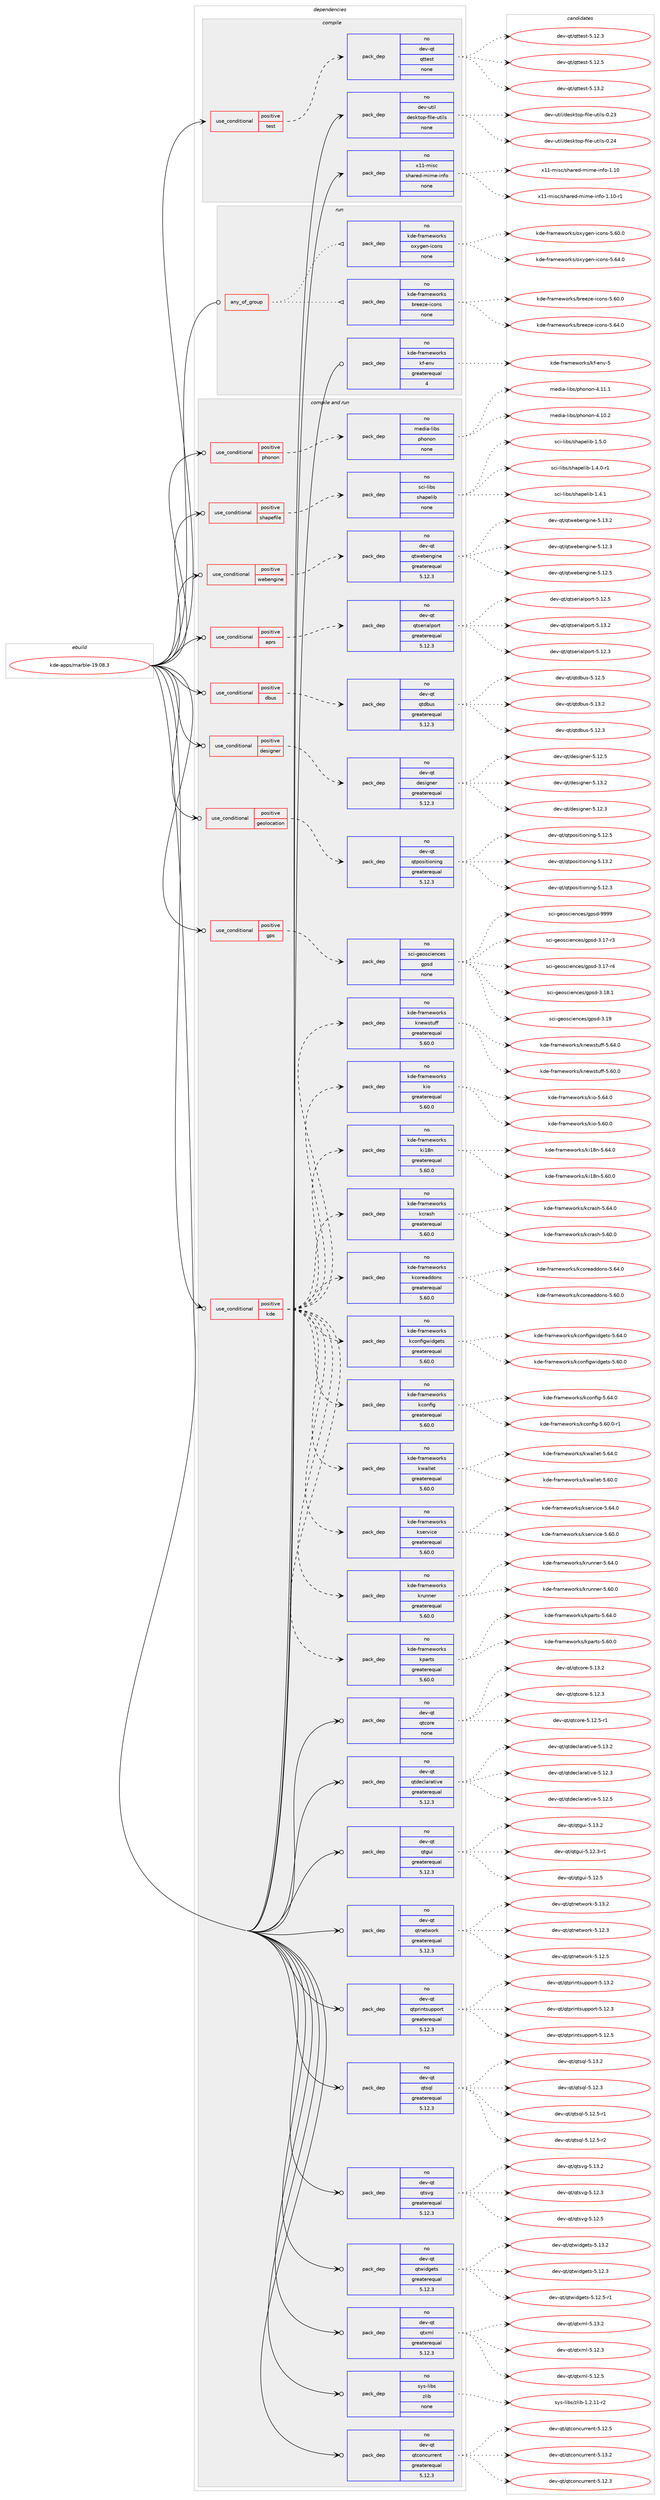 digraph prolog {

# *************
# Graph options
# *************

newrank=true;
concentrate=true;
compound=true;
graph [rankdir=LR,fontname=Helvetica,fontsize=10,ranksep=1.5];#, ranksep=2.5, nodesep=0.2];
edge  [arrowhead=vee];
node  [fontname=Helvetica,fontsize=10];

# **********
# The ebuild
# **********

subgraph cluster_leftcol {
color=gray;
label=<<i>ebuild</i>>;
id [label="kde-apps/marble-19.08.3", color=red, width=4, href="../kde-apps/marble-19.08.3.svg"];
}

# ****************
# The dependencies
# ****************

subgraph cluster_midcol {
color=gray;
label=<<i>dependencies</i>>;
subgraph cluster_compile {
fillcolor="#eeeeee";
style=filled;
label=<<i>compile</i>>;
subgraph cond186935 {
dependency762038 [label=<<TABLE BORDER="0" CELLBORDER="1" CELLSPACING="0" CELLPADDING="4"><TR><TD ROWSPAN="3" CELLPADDING="10">use_conditional</TD></TR><TR><TD>positive</TD></TR><TR><TD>test</TD></TR></TABLE>>, shape=none, color=red];
subgraph pack562034 {
dependency762039 [label=<<TABLE BORDER="0" CELLBORDER="1" CELLSPACING="0" CELLPADDING="4" WIDTH="220"><TR><TD ROWSPAN="6" CELLPADDING="30">pack_dep</TD></TR><TR><TD WIDTH="110">no</TD></TR><TR><TD>dev-qt</TD></TR><TR><TD>qttest</TD></TR><TR><TD>none</TD></TR><TR><TD></TD></TR></TABLE>>, shape=none, color=blue];
}
dependency762038:e -> dependency762039:w [weight=20,style="dashed",arrowhead="vee"];
}
id:e -> dependency762038:w [weight=20,style="solid",arrowhead="vee"];
subgraph pack562035 {
dependency762040 [label=<<TABLE BORDER="0" CELLBORDER="1" CELLSPACING="0" CELLPADDING="4" WIDTH="220"><TR><TD ROWSPAN="6" CELLPADDING="30">pack_dep</TD></TR><TR><TD WIDTH="110">no</TD></TR><TR><TD>dev-util</TD></TR><TR><TD>desktop-file-utils</TD></TR><TR><TD>none</TD></TR><TR><TD></TD></TR></TABLE>>, shape=none, color=blue];
}
id:e -> dependency762040:w [weight=20,style="solid",arrowhead="vee"];
subgraph pack562036 {
dependency762041 [label=<<TABLE BORDER="0" CELLBORDER="1" CELLSPACING="0" CELLPADDING="4" WIDTH="220"><TR><TD ROWSPAN="6" CELLPADDING="30">pack_dep</TD></TR><TR><TD WIDTH="110">no</TD></TR><TR><TD>x11-misc</TD></TR><TR><TD>shared-mime-info</TD></TR><TR><TD>none</TD></TR><TR><TD></TD></TR></TABLE>>, shape=none, color=blue];
}
id:e -> dependency762041:w [weight=20,style="solid",arrowhead="vee"];
}
subgraph cluster_compileandrun {
fillcolor="#eeeeee";
style=filled;
label=<<i>compile and run</i>>;
subgraph cond186936 {
dependency762042 [label=<<TABLE BORDER="0" CELLBORDER="1" CELLSPACING="0" CELLPADDING="4"><TR><TD ROWSPAN="3" CELLPADDING="10">use_conditional</TD></TR><TR><TD>positive</TD></TR><TR><TD>aprs</TD></TR></TABLE>>, shape=none, color=red];
subgraph pack562037 {
dependency762043 [label=<<TABLE BORDER="0" CELLBORDER="1" CELLSPACING="0" CELLPADDING="4" WIDTH="220"><TR><TD ROWSPAN="6" CELLPADDING="30">pack_dep</TD></TR><TR><TD WIDTH="110">no</TD></TR><TR><TD>dev-qt</TD></TR><TR><TD>qtserialport</TD></TR><TR><TD>greaterequal</TD></TR><TR><TD>5.12.3</TD></TR></TABLE>>, shape=none, color=blue];
}
dependency762042:e -> dependency762043:w [weight=20,style="dashed",arrowhead="vee"];
}
id:e -> dependency762042:w [weight=20,style="solid",arrowhead="odotvee"];
subgraph cond186937 {
dependency762044 [label=<<TABLE BORDER="0" CELLBORDER="1" CELLSPACING="0" CELLPADDING="4"><TR><TD ROWSPAN="3" CELLPADDING="10">use_conditional</TD></TR><TR><TD>positive</TD></TR><TR><TD>dbus</TD></TR></TABLE>>, shape=none, color=red];
subgraph pack562038 {
dependency762045 [label=<<TABLE BORDER="0" CELLBORDER="1" CELLSPACING="0" CELLPADDING="4" WIDTH="220"><TR><TD ROWSPAN="6" CELLPADDING="30">pack_dep</TD></TR><TR><TD WIDTH="110">no</TD></TR><TR><TD>dev-qt</TD></TR><TR><TD>qtdbus</TD></TR><TR><TD>greaterequal</TD></TR><TR><TD>5.12.3</TD></TR></TABLE>>, shape=none, color=blue];
}
dependency762044:e -> dependency762045:w [weight=20,style="dashed",arrowhead="vee"];
}
id:e -> dependency762044:w [weight=20,style="solid",arrowhead="odotvee"];
subgraph cond186938 {
dependency762046 [label=<<TABLE BORDER="0" CELLBORDER="1" CELLSPACING="0" CELLPADDING="4"><TR><TD ROWSPAN="3" CELLPADDING="10">use_conditional</TD></TR><TR><TD>positive</TD></TR><TR><TD>designer</TD></TR></TABLE>>, shape=none, color=red];
subgraph pack562039 {
dependency762047 [label=<<TABLE BORDER="0" CELLBORDER="1" CELLSPACING="0" CELLPADDING="4" WIDTH="220"><TR><TD ROWSPAN="6" CELLPADDING="30">pack_dep</TD></TR><TR><TD WIDTH="110">no</TD></TR><TR><TD>dev-qt</TD></TR><TR><TD>designer</TD></TR><TR><TD>greaterequal</TD></TR><TR><TD>5.12.3</TD></TR></TABLE>>, shape=none, color=blue];
}
dependency762046:e -> dependency762047:w [weight=20,style="dashed",arrowhead="vee"];
}
id:e -> dependency762046:w [weight=20,style="solid",arrowhead="odotvee"];
subgraph cond186939 {
dependency762048 [label=<<TABLE BORDER="0" CELLBORDER="1" CELLSPACING="0" CELLPADDING="4"><TR><TD ROWSPAN="3" CELLPADDING="10">use_conditional</TD></TR><TR><TD>positive</TD></TR><TR><TD>geolocation</TD></TR></TABLE>>, shape=none, color=red];
subgraph pack562040 {
dependency762049 [label=<<TABLE BORDER="0" CELLBORDER="1" CELLSPACING="0" CELLPADDING="4" WIDTH="220"><TR><TD ROWSPAN="6" CELLPADDING="30">pack_dep</TD></TR><TR><TD WIDTH="110">no</TD></TR><TR><TD>dev-qt</TD></TR><TR><TD>qtpositioning</TD></TR><TR><TD>greaterequal</TD></TR><TR><TD>5.12.3</TD></TR></TABLE>>, shape=none, color=blue];
}
dependency762048:e -> dependency762049:w [weight=20,style="dashed",arrowhead="vee"];
}
id:e -> dependency762048:w [weight=20,style="solid",arrowhead="odotvee"];
subgraph cond186940 {
dependency762050 [label=<<TABLE BORDER="0" CELLBORDER="1" CELLSPACING="0" CELLPADDING="4"><TR><TD ROWSPAN="3" CELLPADDING="10">use_conditional</TD></TR><TR><TD>positive</TD></TR><TR><TD>gps</TD></TR></TABLE>>, shape=none, color=red];
subgraph pack562041 {
dependency762051 [label=<<TABLE BORDER="0" CELLBORDER="1" CELLSPACING="0" CELLPADDING="4" WIDTH="220"><TR><TD ROWSPAN="6" CELLPADDING="30">pack_dep</TD></TR><TR><TD WIDTH="110">no</TD></TR><TR><TD>sci-geosciences</TD></TR><TR><TD>gpsd</TD></TR><TR><TD>none</TD></TR><TR><TD></TD></TR></TABLE>>, shape=none, color=blue];
}
dependency762050:e -> dependency762051:w [weight=20,style="dashed",arrowhead="vee"];
}
id:e -> dependency762050:w [weight=20,style="solid",arrowhead="odotvee"];
subgraph cond186941 {
dependency762052 [label=<<TABLE BORDER="0" CELLBORDER="1" CELLSPACING="0" CELLPADDING="4"><TR><TD ROWSPAN="3" CELLPADDING="10">use_conditional</TD></TR><TR><TD>positive</TD></TR><TR><TD>kde</TD></TR></TABLE>>, shape=none, color=red];
subgraph pack562042 {
dependency762053 [label=<<TABLE BORDER="0" CELLBORDER="1" CELLSPACING="0" CELLPADDING="4" WIDTH="220"><TR><TD ROWSPAN="6" CELLPADDING="30">pack_dep</TD></TR><TR><TD WIDTH="110">no</TD></TR><TR><TD>kde-frameworks</TD></TR><TR><TD>kconfig</TD></TR><TR><TD>greaterequal</TD></TR><TR><TD>5.60.0</TD></TR></TABLE>>, shape=none, color=blue];
}
dependency762052:e -> dependency762053:w [weight=20,style="dashed",arrowhead="vee"];
subgraph pack562043 {
dependency762054 [label=<<TABLE BORDER="0" CELLBORDER="1" CELLSPACING="0" CELLPADDING="4" WIDTH="220"><TR><TD ROWSPAN="6" CELLPADDING="30">pack_dep</TD></TR><TR><TD WIDTH="110">no</TD></TR><TR><TD>kde-frameworks</TD></TR><TR><TD>kconfigwidgets</TD></TR><TR><TD>greaterequal</TD></TR><TR><TD>5.60.0</TD></TR></TABLE>>, shape=none, color=blue];
}
dependency762052:e -> dependency762054:w [weight=20,style="dashed",arrowhead="vee"];
subgraph pack562044 {
dependency762055 [label=<<TABLE BORDER="0" CELLBORDER="1" CELLSPACING="0" CELLPADDING="4" WIDTH="220"><TR><TD ROWSPAN="6" CELLPADDING="30">pack_dep</TD></TR><TR><TD WIDTH="110">no</TD></TR><TR><TD>kde-frameworks</TD></TR><TR><TD>kcoreaddons</TD></TR><TR><TD>greaterequal</TD></TR><TR><TD>5.60.0</TD></TR></TABLE>>, shape=none, color=blue];
}
dependency762052:e -> dependency762055:w [weight=20,style="dashed",arrowhead="vee"];
subgraph pack562045 {
dependency762056 [label=<<TABLE BORDER="0" CELLBORDER="1" CELLSPACING="0" CELLPADDING="4" WIDTH="220"><TR><TD ROWSPAN="6" CELLPADDING="30">pack_dep</TD></TR><TR><TD WIDTH="110">no</TD></TR><TR><TD>kde-frameworks</TD></TR><TR><TD>kcrash</TD></TR><TR><TD>greaterequal</TD></TR><TR><TD>5.60.0</TD></TR></TABLE>>, shape=none, color=blue];
}
dependency762052:e -> dependency762056:w [weight=20,style="dashed",arrowhead="vee"];
subgraph pack562046 {
dependency762057 [label=<<TABLE BORDER="0" CELLBORDER="1" CELLSPACING="0" CELLPADDING="4" WIDTH="220"><TR><TD ROWSPAN="6" CELLPADDING="30">pack_dep</TD></TR><TR><TD WIDTH="110">no</TD></TR><TR><TD>kde-frameworks</TD></TR><TR><TD>ki18n</TD></TR><TR><TD>greaterequal</TD></TR><TR><TD>5.60.0</TD></TR></TABLE>>, shape=none, color=blue];
}
dependency762052:e -> dependency762057:w [weight=20,style="dashed",arrowhead="vee"];
subgraph pack562047 {
dependency762058 [label=<<TABLE BORDER="0" CELLBORDER="1" CELLSPACING="0" CELLPADDING="4" WIDTH="220"><TR><TD ROWSPAN="6" CELLPADDING="30">pack_dep</TD></TR><TR><TD WIDTH="110">no</TD></TR><TR><TD>kde-frameworks</TD></TR><TR><TD>kio</TD></TR><TR><TD>greaterequal</TD></TR><TR><TD>5.60.0</TD></TR></TABLE>>, shape=none, color=blue];
}
dependency762052:e -> dependency762058:w [weight=20,style="dashed",arrowhead="vee"];
subgraph pack562048 {
dependency762059 [label=<<TABLE BORDER="0" CELLBORDER="1" CELLSPACING="0" CELLPADDING="4" WIDTH="220"><TR><TD ROWSPAN="6" CELLPADDING="30">pack_dep</TD></TR><TR><TD WIDTH="110">no</TD></TR><TR><TD>kde-frameworks</TD></TR><TR><TD>knewstuff</TD></TR><TR><TD>greaterequal</TD></TR><TR><TD>5.60.0</TD></TR></TABLE>>, shape=none, color=blue];
}
dependency762052:e -> dependency762059:w [weight=20,style="dashed",arrowhead="vee"];
subgraph pack562049 {
dependency762060 [label=<<TABLE BORDER="0" CELLBORDER="1" CELLSPACING="0" CELLPADDING="4" WIDTH="220"><TR><TD ROWSPAN="6" CELLPADDING="30">pack_dep</TD></TR><TR><TD WIDTH="110">no</TD></TR><TR><TD>kde-frameworks</TD></TR><TR><TD>kparts</TD></TR><TR><TD>greaterequal</TD></TR><TR><TD>5.60.0</TD></TR></TABLE>>, shape=none, color=blue];
}
dependency762052:e -> dependency762060:w [weight=20,style="dashed",arrowhead="vee"];
subgraph pack562050 {
dependency762061 [label=<<TABLE BORDER="0" CELLBORDER="1" CELLSPACING="0" CELLPADDING="4" WIDTH="220"><TR><TD ROWSPAN="6" CELLPADDING="30">pack_dep</TD></TR><TR><TD WIDTH="110">no</TD></TR><TR><TD>kde-frameworks</TD></TR><TR><TD>krunner</TD></TR><TR><TD>greaterequal</TD></TR><TR><TD>5.60.0</TD></TR></TABLE>>, shape=none, color=blue];
}
dependency762052:e -> dependency762061:w [weight=20,style="dashed",arrowhead="vee"];
subgraph pack562051 {
dependency762062 [label=<<TABLE BORDER="0" CELLBORDER="1" CELLSPACING="0" CELLPADDING="4" WIDTH="220"><TR><TD ROWSPAN="6" CELLPADDING="30">pack_dep</TD></TR><TR><TD WIDTH="110">no</TD></TR><TR><TD>kde-frameworks</TD></TR><TR><TD>kservice</TD></TR><TR><TD>greaterequal</TD></TR><TR><TD>5.60.0</TD></TR></TABLE>>, shape=none, color=blue];
}
dependency762052:e -> dependency762062:w [weight=20,style="dashed",arrowhead="vee"];
subgraph pack562052 {
dependency762063 [label=<<TABLE BORDER="0" CELLBORDER="1" CELLSPACING="0" CELLPADDING="4" WIDTH="220"><TR><TD ROWSPAN="6" CELLPADDING="30">pack_dep</TD></TR><TR><TD WIDTH="110">no</TD></TR><TR><TD>kde-frameworks</TD></TR><TR><TD>kwallet</TD></TR><TR><TD>greaterequal</TD></TR><TR><TD>5.60.0</TD></TR></TABLE>>, shape=none, color=blue];
}
dependency762052:e -> dependency762063:w [weight=20,style="dashed",arrowhead="vee"];
}
id:e -> dependency762052:w [weight=20,style="solid",arrowhead="odotvee"];
subgraph cond186942 {
dependency762064 [label=<<TABLE BORDER="0" CELLBORDER="1" CELLSPACING="0" CELLPADDING="4"><TR><TD ROWSPAN="3" CELLPADDING="10">use_conditional</TD></TR><TR><TD>positive</TD></TR><TR><TD>phonon</TD></TR></TABLE>>, shape=none, color=red];
subgraph pack562053 {
dependency762065 [label=<<TABLE BORDER="0" CELLBORDER="1" CELLSPACING="0" CELLPADDING="4" WIDTH="220"><TR><TD ROWSPAN="6" CELLPADDING="30">pack_dep</TD></TR><TR><TD WIDTH="110">no</TD></TR><TR><TD>media-libs</TD></TR><TR><TD>phonon</TD></TR><TR><TD>none</TD></TR><TR><TD></TD></TR></TABLE>>, shape=none, color=blue];
}
dependency762064:e -> dependency762065:w [weight=20,style="dashed",arrowhead="vee"];
}
id:e -> dependency762064:w [weight=20,style="solid",arrowhead="odotvee"];
subgraph cond186943 {
dependency762066 [label=<<TABLE BORDER="0" CELLBORDER="1" CELLSPACING="0" CELLPADDING="4"><TR><TD ROWSPAN="3" CELLPADDING="10">use_conditional</TD></TR><TR><TD>positive</TD></TR><TR><TD>shapefile</TD></TR></TABLE>>, shape=none, color=red];
subgraph pack562054 {
dependency762067 [label=<<TABLE BORDER="0" CELLBORDER="1" CELLSPACING="0" CELLPADDING="4" WIDTH="220"><TR><TD ROWSPAN="6" CELLPADDING="30">pack_dep</TD></TR><TR><TD WIDTH="110">no</TD></TR><TR><TD>sci-libs</TD></TR><TR><TD>shapelib</TD></TR><TR><TD>none</TD></TR><TR><TD></TD></TR></TABLE>>, shape=none, color=blue];
}
dependency762066:e -> dependency762067:w [weight=20,style="dashed",arrowhead="vee"];
}
id:e -> dependency762066:w [weight=20,style="solid",arrowhead="odotvee"];
subgraph cond186944 {
dependency762068 [label=<<TABLE BORDER="0" CELLBORDER="1" CELLSPACING="0" CELLPADDING="4"><TR><TD ROWSPAN="3" CELLPADDING="10">use_conditional</TD></TR><TR><TD>positive</TD></TR><TR><TD>webengine</TD></TR></TABLE>>, shape=none, color=red];
subgraph pack562055 {
dependency762069 [label=<<TABLE BORDER="0" CELLBORDER="1" CELLSPACING="0" CELLPADDING="4" WIDTH="220"><TR><TD ROWSPAN="6" CELLPADDING="30">pack_dep</TD></TR><TR><TD WIDTH="110">no</TD></TR><TR><TD>dev-qt</TD></TR><TR><TD>qtwebengine</TD></TR><TR><TD>greaterequal</TD></TR><TR><TD>5.12.3</TD></TR></TABLE>>, shape=none, color=blue];
}
dependency762068:e -> dependency762069:w [weight=20,style="dashed",arrowhead="vee"];
}
id:e -> dependency762068:w [weight=20,style="solid",arrowhead="odotvee"];
subgraph pack562056 {
dependency762070 [label=<<TABLE BORDER="0" CELLBORDER="1" CELLSPACING="0" CELLPADDING="4" WIDTH="220"><TR><TD ROWSPAN="6" CELLPADDING="30">pack_dep</TD></TR><TR><TD WIDTH="110">no</TD></TR><TR><TD>dev-qt</TD></TR><TR><TD>qtconcurrent</TD></TR><TR><TD>greaterequal</TD></TR><TR><TD>5.12.3</TD></TR></TABLE>>, shape=none, color=blue];
}
id:e -> dependency762070:w [weight=20,style="solid",arrowhead="odotvee"];
subgraph pack562057 {
dependency762071 [label=<<TABLE BORDER="0" CELLBORDER="1" CELLSPACING="0" CELLPADDING="4" WIDTH="220"><TR><TD ROWSPAN="6" CELLPADDING="30">pack_dep</TD></TR><TR><TD WIDTH="110">no</TD></TR><TR><TD>dev-qt</TD></TR><TR><TD>qtcore</TD></TR><TR><TD>none</TD></TR><TR><TD></TD></TR></TABLE>>, shape=none, color=blue];
}
id:e -> dependency762071:w [weight=20,style="solid",arrowhead="odotvee"];
subgraph pack562058 {
dependency762072 [label=<<TABLE BORDER="0" CELLBORDER="1" CELLSPACING="0" CELLPADDING="4" WIDTH="220"><TR><TD ROWSPAN="6" CELLPADDING="30">pack_dep</TD></TR><TR><TD WIDTH="110">no</TD></TR><TR><TD>dev-qt</TD></TR><TR><TD>qtdeclarative</TD></TR><TR><TD>greaterequal</TD></TR><TR><TD>5.12.3</TD></TR></TABLE>>, shape=none, color=blue];
}
id:e -> dependency762072:w [weight=20,style="solid",arrowhead="odotvee"];
subgraph pack562059 {
dependency762073 [label=<<TABLE BORDER="0" CELLBORDER="1" CELLSPACING="0" CELLPADDING="4" WIDTH="220"><TR><TD ROWSPAN="6" CELLPADDING="30">pack_dep</TD></TR><TR><TD WIDTH="110">no</TD></TR><TR><TD>dev-qt</TD></TR><TR><TD>qtgui</TD></TR><TR><TD>greaterequal</TD></TR><TR><TD>5.12.3</TD></TR></TABLE>>, shape=none, color=blue];
}
id:e -> dependency762073:w [weight=20,style="solid",arrowhead="odotvee"];
subgraph pack562060 {
dependency762074 [label=<<TABLE BORDER="0" CELLBORDER="1" CELLSPACING="0" CELLPADDING="4" WIDTH="220"><TR><TD ROWSPAN="6" CELLPADDING="30">pack_dep</TD></TR><TR><TD WIDTH="110">no</TD></TR><TR><TD>dev-qt</TD></TR><TR><TD>qtnetwork</TD></TR><TR><TD>greaterequal</TD></TR><TR><TD>5.12.3</TD></TR></TABLE>>, shape=none, color=blue];
}
id:e -> dependency762074:w [weight=20,style="solid",arrowhead="odotvee"];
subgraph pack562061 {
dependency762075 [label=<<TABLE BORDER="0" CELLBORDER="1" CELLSPACING="0" CELLPADDING="4" WIDTH="220"><TR><TD ROWSPAN="6" CELLPADDING="30">pack_dep</TD></TR><TR><TD WIDTH="110">no</TD></TR><TR><TD>dev-qt</TD></TR><TR><TD>qtprintsupport</TD></TR><TR><TD>greaterequal</TD></TR><TR><TD>5.12.3</TD></TR></TABLE>>, shape=none, color=blue];
}
id:e -> dependency762075:w [weight=20,style="solid",arrowhead="odotvee"];
subgraph pack562062 {
dependency762076 [label=<<TABLE BORDER="0" CELLBORDER="1" CELLSPACING="0" CELLPADDING="4" WIDTH="220"><TR><TD ROWSPAN="6" CELLPADDING="30">pack_dep</TD></TR><TR><TD WIDTH="110">no</TD></TR><TR><TD>dev-qt</TD></TR><TR><TD>qtsql</TD></TR><TR><TD>greaterequal</TD></TR><TR><TD>5.12.3</TD></TR></TABLE>>, shape=none, color=blue];
}
id:e -> dependency762076:w [weight=20,style="solid",arrowhead="odotvee"];
subgraph pack562063 {
dependency762077 [label=<<TABLE BORDER="0" CELLBORDER="1" CELLSPACING="0" CELLPADDING="4" WIDTH="220"><TR><TD ROWSPAN="6" CELLPADDING="30">pack_dep</TD></TR><TR><TD WIDTH="110">no</TD></TR><TR><TD>dev-qt</TD></TR><TR><TD>qtsvg</TD></TR><TR><TD>greaterequal</TD></TR><TR><TD>5.12.3</TD></TR></TABLE>>, shape=none, color=blue];
}
id:e -> dependency762077:w [weight=20,style="solid",arrowhead="odotvee"];
subgraph pack562064 {
dependency762078 [label=<<TABLE BORDER="0" CELLBORDER="1" CELLSPACING="0" CELLPADDING="4" WIDTH="220"><TR><TD ROWSPAN="6" CELLPADDING="30">pack_dep</TD></TR><TR><TD WIDTH="110">no</TD></TR><TR><TD>dev-qt</TD></TR><TR><TD>qtwidgets</TD></TR><TR><TD>greaterequal</TD></TR><TR><TD>5.12.3</TD></TR></TABLE>>, shape=none, color=blue];
}
id:e -> dependency762078:w [weight=20,style="solid",arrowhead="odotvee"];
subgraph pack562065 {
dependency762079 [label=<<TABLE BORDER="0" CELLBORDER="1" CELLSPACING="0" CELLPADDING="4" WIDTH="220"><TR><TD ROWSPAN="6" CELLPADDING="30">pack_dep</TD></TR><TR><TD WIDTH="110">no</TD></TR><TR><TD>dev-qt</TD></TR><TR><TD>qtxml</TD></TR><TR><TD>greaterequal</TD></TR><TR><TD>5.12.3</TD></TR></TABLE>>, shape=none, color=blue];
}
id:e -> dependency762079:w [weight=20,style="solid",arrowhead="odotvee"];
subgraph pack562066 {
dependency762080 [label=<<TABLE BORDER="0" CELLBORDER="1" CELLSPACING="0" CELLPADDING="4" WIDTH="220"><TR><TD ROWSPAN="6" CELLPADDING="30">pack_dep</TD></TR><TR><TD WIDTH="110">no</TD></TR><TR><TD>sys-libs</TD></TR><TR><TD>zlib</TD></TR><TR><TD>none</TD></TR><TR><TD></TD></TR></TABLE>>, shape=none, color=blue];
}
id:e -> dependency762080:w [weight=20,style="solid",arrowhead="odotvee"];
}
subgraph cluster_run {
fillcolor="#eeeeee";
style=filled;
label=<<i>run</i>>;
subgraph any12663 {
dependency762081 [label=<<TABLE BORDER="0" CELLBORDER="1" CELLSPACING="0" CELLPADDING="4"><TR><TD CELLPADDING="10">any_of_group</TD></TR></TABLE>>, shape=none, color=red];subgraph pack562067 {
dependency762082 [label=<<TABLE BORDER="0" CELLBORDER="1" CELLSPACING="0" CELLPADDING="4" WIDTH="220"><TR><TD ROWSPAN="6" CELLPADDING="30">pack_dep</TD></TR><TR><TD WIDTH="110">no</TD></TR><TR><TD>kde-frameworks</TD></TR><TR><TD>breeze-icons</TD></TR><TR><TD>none</TD></TR><TR><TD></TD></TR></TABLE>>, shape=none, color=blue];
}
dependency762081:e -> dependency762082:w [weight=20,style="dotted",arrowhead="oinv"];
subgraph pack562068 {
dependency762083 [label=<<TABLE BORDER="0" CELLBORDER="1" CELLSPACING="0" CELLPADDING="4" WIDTH="220"><TR><TD ROWSPAN="6" CELLPADDING="30">pack_dep</TD></TR><TR><TD WIDTH="110">no</TD></TR><TR><TD>kde-frameworks</TD></TR><TR><TD>oxygen-icons</TD></TR><TR><TD>none</TD></TR><TR><TD></TD></TR></TABLE>>, shape=none, color=blue];
}
dependency762081:e -> dependency762083:w [weight=20,style="dotted",arrowhead="oinv"];
}
id:e -> dependency762081:w [weight=20,style="solid",arrowhead="odot"];
subgraph pack562069 {
dependency762084 [label=<<TABLE BORDER="0" CELLBORDER="1" CELLSPACING="0" CELLPADDING="4" WIDTH="220"><TR><TD ROWSPAN="6" CELLPADDING="30">pack_dep</TD></TR><TR><TD WIDTH="110">no</TD></TR><TR><TD>kde-frameworks</TD></TR><TR><TD>kf-env</TD></TR><TR><TD>greaterequal</TD></TR><TR><TD>4</TD></TR></TABLE>>, shape=none, color=blue];
}
id:e -> dependency762084:w [weight=20,style="solid",arrowhead="odot"];
}
}

# **************
# The candidates
# **************

subgraph cluster_choices {
rank=same;
color=gray;
label=<<i>candidates</i>>;

subgraph choice562034 {
color=black;
nodesep=1;
choice100101118451131164711311611610111511645534649504651 [label="dev-qt/qttest-5.12.3", color=red, width=4,href="../dev-qt/qttest-5.12.3.svg"];
choice100101118451131164711311611610111511645534649504653 [label="dev-qt/qttest-5.12.5", color=red, width=4,href="../dev-qt/qttest-5.12.5.svg"];
choice100101118451131164711311611610111511645534649514650 [label="dev-qt/qttest-5.13.2", color=red, width=4,href="../dev-qt/qttest-5.13.2.svg"];
dependency762039:e -> choice100101118451131164711311611610111511645534649504651:w [style=dotted,weight="100"];
dependency762039:e -> choice100101118451131164711311611610111511645534649504653:w [style=dotted,weight="100"];
dependency762039:e -> choice100101118451131164711311611610111511645534649514650:w [style=dotted,weight="100"];
}
subgraph choice562035 {
color=black;
nodesep=1;
choice100101118451171161051084710010111510711611111245102105108101451171161051081154548465051 [label="dev-util/desktop-file-utils-0.23", color=red, width=4,href="../dev-util/desktop-file-utils-0.23.svg"];
choice100101118451171161051084710010111510711611111245102105108101451171161051081154548465052 [label="dev-util/desktop-file-utils-0.24", color=red, width=4,href="../dev-util/desktop-file-utils-0.24.svg"];
dependency762040:e -> choice100101118451171161051084710010111510711611111245102105108101451171161051081154548465051:w [style=dotted,weight="100"];
dependency762040:e -> choice100101118451171161051084710010111510711611111245102105108101451171161051081154548465052:w [style=dotted,weight="100"];
}
subgraph choice562036 {
color=black;
nodesep=1;
choice12049494510910511599471151049711410110045109105109101451051101021114549464948 [label="x11-misc/shared-mime-info-1.10", color=red, width=4,href="../x11-misc/shared-mime-info-1.10.svg"];
choice120494945109105115994711510497114101100451091051091014510511010211145494649484511449 [label="x11-misc/shared-mime-info-1.10-r1", color=red, width=4,href="../x11-misc/shared-mime-info-1.10-r1.svg"];
dependency762041:e -> choice12049494510910511599471151049711410110045109105109101451051101021114549464948:w [style=dotted,weight="100"];
dependency762041:e -> choice120494945109105115994711510497114101100451091051091014510511010211145494649484511449:w [style=dotted,weight="100"];
}
subgraph choice562037 {
color=black;
nodesep=1;
choice10010111845113116471131161151011141059710811211111411645534649504651 [label="dev-qt/qtserialport-5.12.3", color=red, width=4,href="../dev-qt/qtserialport-5.12.3.svg"];
choice10010111845113116471131161151011141059710811211111411645534649504653 [label="dev-qt/qtserialport-5.12.5", color=red, width=4,href="../dev-qt/qtserialport-5.12.5.svg"];
choice10010111845113116471131161151011141059710811211111411645534649514650 [label="dev-qt/qtserialport-5.13.2", color=red, width=4,href="../dev-qt/qtserialport-5.13.2.svg"];
dependency762043:e -> choice10010111845113116471131161151011141059710811211111411645534649504651:w [style=dotted,weight="100"];
dependency762043:e -> choice10010111845113116471131161151011141059710811211111411645534649504653:w [style=dotted,weight="100"];
dependency762043:e -> choice10010111845113116471131161151011141059710811211111411645534649514650:w [style=dotted,weight="100"];
}
subgraph choice562038 {
color=black;
nodesep=1;
choice10010111845113116471131161009811711545534649504651 [label="dev-qt/qtdbus-5.12.3", color=red, width=4,href="../dev-qt/qtdbus-5.12.3.svg"];
choice10010111845113116471131161009811711545534649504653 [label="dev-qt/qtdbus-5.12.5", color=red, width=4,href="../dev-qt/qtdbus-5.12.5.svg"];
choice10010111845113116471131161009811711545534649514650 [label="dev-qt/qtdbus-5.13.2", color=red, width=4,href="../dev-qt/qtdbus-5.13.2.svg"];
dependency762045:e -> choice10010111845113116471131161009811711545534649504651:w [style=dotted,weight="100"];
dependency762045:e -> choice10010111845113116471131161009811711545534649504653:w [style=dotted,weight="100"];
dependency762045:e -> choice10010111845113116471131161009811711545534649514650:w [style=dotted,weight="100"];
}
subgraph choice562039 {
color=black;
nodesep=1;
choice100101118451131164710010111510510311010111445534649504651 [label="dev-qt/designer-5.12.3", color=red, width=4,href="../dev-qt/designer-5.12.3.svg"];
choice100101118451131164710010111510510311010111445534649504653 [label="dev-qt/designer-5.12.5", color=red, width=4,href="../dev-qt/designer-5.12.5.svg"];
choice100101118451131164710010111510510311010111445534649514650 [label="dev-qt/designer-5.13.2", color=red, width=4,href="../dev-qt/designer-5.13.2.svg"];
dependency762047:e -> choice100101118451131164710010111510510311010111445534649504651:w [style=dotted,weight="100"];
dependency762047:e -> choice100101118451131164710010111510510311010111445534649504653:w [style=dotted,weight="100"];
dependency762047:e -> choice100101118451131164710010111510510311010111445534649514650:w [style=dotted,weight="100"];
}
subgraph choice562040 {
color=black;
nodesep=1;
choice100101118451131164711311611211111510511610511111010511010345534649504651 [label="dev-qt/qtpositioning-5.12.3", color=red, width=4,href="../dev-qt/qtpositioning-5.12.3.svg"];
choice100101118451131164711311611211111510511610511111010511010345534649504653 [label="dev-qt/qtpositioning-5.12.5", color=red, width=4,href="../dev-qt/qtpositioning-5.12.5.svg"];
choice100101118451131164711311611211111510511610511111010511010345534649514650 [label="dev-qt/qtpositioning-5.13.2", color=red, width=4,href="../dev-qt/qtpositioning-5.13.2.svg"];
dependency762049:e -> choice100101118451131164711311611211111510511610511111010511010345534649504651:w [style=dotted,weight="100"];
dependency762049:e -> choice100101118451131164711311611211111510511610511111010511010345534649504653:w [style=dotted,weight="100"];
dependency762049:e -> choice100101118451131164711311611211111510511610511111010511010345534649514650:w [style=dotted,weight="100"];
}
subgraph choice562041 {
color=black;
nodesep=1;
choice115991054510310111111599105101110991011154710311211510045514649554511451 [label="sci-geosciences/gpsd-3.17-r3", color=red, width=4,href="../sci-geosciences/gpsd-3.17-r3.svg"];
choice115991054510310111111599105101110991011154710311211510045514649554511452 [label="sci-geosciences/gpsd-3.17-r4", color=red, width=4,href="../sci-geosciences/gpsd-3.17-r4.svg"];
choice115991054510310111111599105101110991011154710311211510045514649564649 [label="sci-geosciences/gpsd-3.18.1", color=red, width=4,href="../sci-geosciences/gpsd-3.18.1.svg"];
choice11599105451031011111159910510111099101115471031121151004551464957 [label="sci-geosciences/gpsd-3.19", color=red, width=4,href="../sci-geosciences/gpsd-3.19.svg"];
choice11599105451031011111159910510111099101115471031121151004557575757 [label="sci-geosciences/gpsd-9999", color=red, width=4,href="../sci-geosciences/gpsd-9999.svg"];
dependency762051:e -> choice115991054510310111111599105101110991011154710311211510045514649554511451:w [style=dotted,weight="100"];
dependency762051:e -> choice115991054510310111111599105101110991011154710311211510045514649554511452:w [style=dotted,weight="100"];
dependency762051:e -> choice115991054510310111111599105101110991011154710311211510045514649564649:w [style=dotted,weight="100"];
dependency762051:e -> choice11599105451031011111159910510111099101115471031121151004551464957:w [style=dotted,weight="100"];
dependency762051:e -> choice11599105451031011111159910510111099101115471031121151004557575757:w [style=dotted,weight="100"];
}
subgraph choice562042 {
color=black;
nodesep=1;
choice10710010145102114971091011191111141071154710799111110102105103455346544846484511449 [label="kde-frameworks/kconfig-5.60.0-r1", color=red, width=4,href="../kde-frameworks/kconfig-5.60.0-r1.svg"];
choice1071001014510211497109101119111114107115471079911111010210510345534654524648 [label="kde-frameworks/kconfig-5.64.0", color=red, width=4,href="../kde-frameworks/kconfig-5.64.0.svg"];
dependency762053:e -> choice10710010145102114971091011191111141071154710799111110102105103455346544846484511449:w [style=dotted,weight="100"];
dependency762053:e -> choice1071001014510211497109101119111114107115471079911111010210510345534654524648:w [style=dotted,weight="100"];
}
subgraph choice562043 {
color=black;
nodesep=1;
choice1071001014510211497109101119111114107115471079911111010210510311910510010310111611545534654484648 [label="kde-frameworks/kconfigwidgets-5.60.0", color=red, width=4,href="../kde-frameworks/kconfigwidgets-5.60.0.svg"];
choice1071001014510211497109101119111114107115471079911111010210510311910510010310111611545534654524648 [label="kde-frameworks/kconfigwidgets-5.64.0", color=red, width=4,href="../kde-frameworks/kconfigwidgets-5.64.0.svg"];
dependency762054:e -> choice1071001014510211497109101119111114107115471079911111010210510311910510010310111611545534654484648:w [style=dotted,weight="100"];
dependency762054:e -> choice1071001014510211497109101119111114107115471079911111010210510311910510010310111611545534654524648:w [style=dotted,weight="100"];
}
subgraph choice562044 {
color=black;
nodesep=1;
choice107100101451021149710910111911111410711547107991111141019710010011111011545534654484648 [label="kde-frameworks/kcoreaddons-5.60.0", color=red, width=4,href="../kde-frameworks/kcoreaddons-5.60.0.svg"];
choice107100101451021149710910111911111410711547107991111141019710010011111011545534654524648 [label="kde-frameworks/kcoreaddons-5.64.0", color=red, width=4,href="../kde-frameworks/kcoreaddons-5.64.0.svg"];
dependency762055:e -> choice107100101451021149710910111911111410711547107991111141019710010011111011545534654484648:w [style=dotted,weight="100"];
dependency762055:e -> choice107100101451021149710910111911111410711547107991111141019710010011111011545534654524648:w [style=dotted,weight="100"];
}
subgraph choice562045 {
color=black;
nodesep=1;
choice107100101451021149710910111911111410711547107991149711510445534654484648 [label="kde-frameworks/kcrash-5.60.0", color=red, width=4,href="../kde-frameworks/kcrash-5.60.0.svg"];
choice107100101451021149710910111911111410711547107991149711510445534654524648 [label="kde-frameworks/kcrash-5.64.0", color=red, width=4,href="../kde-frameworks/kcrash-5.64.0.svg"];
dependency762056:e -> choice107100101451021149710910111911111410711547107991149711510445534654484648:w [style=dotted,weight="100"];
dependency762056:e -> choice107100101451021149710910111911111410711547107991149711510445534654524648:w [style=dotted,weight="100"];
}
subgraph choice562046 {
color=black;
nodesep=1;
choice107100101451021149710910111911111410711547107105495611045534654484648 [label="kde-frameworks/ki18n-5.60.0", color=red, width=4,href="../kde-frameworks/ki18n-5.60.0.svg"];
choice107100101451021149710910111911111410711547107105495611045534654524648 [label="kde-frameworks/ki18n-5.64.0", color=red, width=4,href="../kde-frameworks/ki18n-5.64.0.svg"];
dependency762057:e -> choice107100101451021149710910111911111410711547107105495611045534654484648:w [style=dotted,weight="100"];
dependency762057:e -> choice107100101451021149710910111911111410711547107105495611045534654524648:w [style=dotted,weight="100"];
}
subgraph choice562047 {
color=black;
nodesep=1;
choice10710010145102114971091011191111141071154710710511145534654484648 [label="kde-frameworks/kio-5.60.0", color=red, width=4,href="../kde-frameworks/kio-5.60.0.svg"];
choice10710010145102114971091011191111141071154710710511145534654524648 [label="kde-frameworks/kio-5.64.0", color=red, width=4,href="../kde-frameworks/kio-5.64.0.svg"];
dependency762058:e -> choice10710010145102114971091011191111141071154710710511145534654484648:w [style=dotted,weight="100"];
dependency762058:e -> choice10710010145102114971091011191111141071154710710511145534654524648:w [style=dotted,weight="100"];
}
subgraph choice562048 {
color=black;
nodesep=1;
choice10710010145102114971091011191111141071154710711010111911511611710210245534654484648 [label="kde-frameworks/knewstuff-5.60.0", color=red, width=4,href="../kde-frameworks/knewstuff-5.60.0.svg"];
choice10710010145102114971091011191111141071154710711010111911511611710210245534654524648 [label="kde-frameworks/knewstuff-5.64.0", color=red, width=4,href="../kde-frameworks/knewstuff-5.64.0.svg"];
dependency762059:e -> choice10710010145102114971091011191111141071154710711010111911511611710210245534654484648:w [style=dotted,weight="100"];
dependency762059:e -> choice10710010145102114971091011191111141071154710711010111911511611710210245534654524648:w [style=dotted,weight="100"];
}
subgraph choice562049 {
color=black;
nodesep=1;
choice1071001014510211497109101119111114107115471071129711411611545534654484648 [label="kde-frameworks/kparts-5.60.0", color=red, width=4,href="../kde-frameworks/kparts-5.60.0.svg"];
choice1071001014510211497109101119111114107115471071129711411611545534654524648 [label="kde-frameworks/kparts-5.64.0", color=red, width=4,href="../kde-frameworks/kparts-5.64.0.svg"];
dependency762060:e -> choice1071001014510211497109101119111114107115471071129711411611545534654484648:w [style=dotted,weight="100"];
dependency762060:e -> choice1071001014510211497109101119111114107115471071129711411611545534654524648:w [style=dotted,weight="100"];
}
subgraph choice562050 {
color=black;
nodesep=1;
choice10710010145102114971091011191111141071154710711411711011010111445534654484648 [label="kde-frameworks/krunner-5.60.0", color=red, width=4,href="../kde-frameworks/krunner-5.60.0.svg"];
choice10710010145102114971091011191111141071154710711411711011010111445534654524648 [label="kde-frameworks/krunner-5.64.0", color=red, width=4,href="../kde-frameworks/krunner-5.64.0.svg"];
dependency762061:e -> choice10710010145102114971091011191111141071154710711411711011010111445534654484648:w [style=dotted,weight="100"];
dependency762061:e -> choice10710010145102114971091011191111141071154710711411711011010111445534654524648:w [style=dotted,weight="100"];
}
subgraph choice562051 {
color=black;
nodesep=1;
choice1071001014510211497109101119111114107115471071151011141181059910145534654484648 [label="kde-frameworks/kservice-5.60.0", color=red, width=4,href="../kde-frameworks/kservice-5.60.0.svg"];
choice1071001014510211497109101119111114107115471071151011141181059910145534654524648 [label="kde-frameworks/kservice-5.64.0", color=red, width=4,href="../kde-frameworks/kservice-5.64.0.svg"];
dependency762062:e -> choice1071001014510211497109101119111114107115471071151011141181059910145534654484648:w [style=dotted,weight="100"];
dependency762062:e -> choice1071001014510211497109101119111114107115471071151011141181059910145534654524648:w [style=dotted,weight="100"];
}
subgraph choice562052 {
color=black;
nodesep=1;
choice1071001014510211497109101119111114107115471071199710810810111645534654484648 [label="kde-frameworks/kwallet-5.60.0", color=red, width=4,href="../kde-frameworks/kwallet-5.60.0.svg"];
choice1071001014510211497109101119111114107115471071199710810810111645534654524648 [label="kde-frameworks/kwallet-5.64.0", color=red, width=4,href="../kde-frameworks/kwallet-5.64.0.svg"];
dependency762063:e -> choice1071001014510211497109101119111114107115471071199710810810111645534654484648:w [style=dotted,weight="100"];
dependency762063:e -> choice1071001014510211497109101119111114107115471071199710810810111645534654524648:w [style=dotted,weight="100"];
}
subgraph choice562053 {
color=black;
nodesep=1;
choice1091011001059745108105981154711210411111011111045524649484650 [label="media-libs/phonon-4.10.2", color=red, width=4,href="../media-libs/phonon-4.10.2.svg"];
choice1091011001059745108105981154711210411111011111045524649494649 [label="media-libs/phonon-4.11.1", color=red, width=4,href="../media-libs/phonon-4.11.1.svg"];
dependency762065:e -> choice1091011001059745108105981154711210411111011111045524649484650:w [style=dotted,weight="100"];
dependency762065:e -> choice1091011001059745108105981154711210411111011111045524649494649:w [style=dotted,weight="100"];
}
subgraph choice562054 {
color=black;
nodesep=1;
choice1159910545108105981154711510497112101108105984549465246484511449 [label="sci-libs/shapelib-1.4.0-r1", color=red, width=4,href="../sci-libs/shapelib-1.4.0-r1.svg"];
choice115991054510810598115471151049711210110810598454946524649 [label="sci-libs/shapelib-1.4.1", color=red, width=4,href="../sci-libs/shapelib-1.4.1.svg"];
choice115991054510810598115471151049711210110810598454946534648 [label="sci-libs/shapelib-1.5.0", color=red, width=4,href="../sci-libs/shapelib-1.5.0.svg"];
dependency762067:e -> choice1159910545108105981154711510497112101108105984549465246484511449:w [style=dotted,weight="100"];
dependency762067:e -> choice115991054510810598115471151049711210110810598454946524649:w [style=dotted,weight="100"];
dependency762067:e -> choice115991054510810598115471151049711210110810598454946534648:w [style=dotted,weight="100"];
}
subgraph choice562055 {
color=black;
nodesep=1;
choice10010111845113116471131161191019810111010310511010145534649504651 [label="dev-qt/qtwebengine-5.12.3", color=red, width=4,href="../dev-qt/qtwebengine-5.12.3.svg"];
choice10010111845113116471131161191019810111010310511010145534649504653 [label="dev-qt/qtwebengine-5.12.5", color=red, width=4,href="../dev-qt/qtwebengine-5.12.5.svg"];
choice10010111845113116471131161191019810111010310511010145534649514650 [label="dev-qt/qtwebengine-5.13.2", color=red, width=4,href="../dev-qt/qtwebengine-5.13.2.svg"];
dependency762069:e -> choice10010111845113116471131161191019810111010310511010145534649504651:w [style=dotted,weight="100"];
dependency762069:e -> choice10010111845113116471131161191019810111010310511010145534649504653:w [style=dotted,weight="100"];
dependency762069:e -> choice10010111845113116471131161191019810111010310511010145534649514650:w [style=dotted,weight="100"];
}
subgraph choice562056 {
color=black;
nodesep=1;
choice1001011184511311647113116991111109911711411410111011645534649504651 [label="dev-qt/qtconcurrent-5.12.3", color=red, width=4,href="../dev-qt/qtconcurrent-5.12.3.svg"];
choice1001011184511311647113116991111109911711411410111011645534649504653 [label="dev-qt/qtconcurrent-5.12.5", color=red, width=4,href="../dev-qt/qtconcurrent-5.12.5.svg"];
choice1001011184511311647113116991111109911711411410111011645534649514650 [label="dev-qt/qtconcurrent-5.13.2", color=red, width=4,href="../dev-qt/qtconcurrent-5.13.2.svg"];
dependency762070:e -> choice1001011184511311647113116991111109911711411410111011645534649504651:w [style=dotted,weight="100"];
dependency762070:e -> choice1001011184511311647113116991111109911711411410111011645534649504653:w [style=dotted,weight="100"];
dependency762070:e -> choice1001011184511311647113116991111109911711411410111011645534649514650:w [style=dotted,weight="100"];
}
subgraph choice562057 {
color=black;
nodesep=1;
choice10010111845113116471131169911111410145534649504651 [label="dev-qt/qtcore-5.12.3", color=red, width=4,href="../dev-qt/qtcore-5.12.3.svg"];
choice100101118451131164711311699111114101455346495046534511449 [label="dev-qt/qtcore-5.12.5-r1", color=red, width=4,href="../dev-qt/qtcore-5.12.5-r1.svg"];
choice10010111845113116471131169911111410145534649514650 [label="dev-qt/qtcore-5.13.2", color=red, width=4,href="../dev-qt/qtcore-5.13.2.svg"];
dependency762071:e -> choice10010111845113116471131169911111410145534649504651:w [style=dotted,weight="100"];
dependency762071:e -> choice100101118451131164711311699111114101455346495046534511449:w [style=dotted,weight="100"];
dependency762071:e -> choice10010111845113116471131169911111410145534649514650:w [style=dotted,weight="100"];
}
subgraph choice562058 {
color=black;
nodesep=1;
choice100101118451131164711311610010199108971149711610511810145534649504651 [label="dev-qt/qtdeclarative-5.12.3", color=red, width=4,href="../dev-qt/qtdeclarative-5.12.3.svg"];
choice100101118451131164711311610010199108971149711610511810145534649504653 [label="dev-qt/qtdeclarative-5.12.5", color=red, width=4,href="../dev-qt/qtdeclarative-5.12.5.svg"];
choice100101118451131164711311610010199108971149711610511810145534649514650 [label="dev-qt/qtdeclarative-5.13.2", color=red, width=4,href="../dev-qt/qtdeclarative-5.13.2.svg"];
dependency762072:e -> choice100101118451131164711311610010199108971149711610511810145534649504651:w [style=dotted,weight="100"];
dependency762072:e -> choice100101118451131164711311610010199108971149711610511810145534649504653:w [style=dotted,weight="100"];
dependency762072:e -> choice100101118451131164711311610010199108971149711610511810145534649514650:w [style=dotted,weight="100"];
}
subgraph choice562059 {
color=black;
nodesep=1;
choice1001011184511311647113116103117105455346495046514511449 [label="dev-qt/qtgui-5.12.3-r1", color=red, width=4,href="../dev-qt/qtgui-5.12.3-r1.svg"];
choice100101118451131164711311610311710545534649504653 [label="dev-qt/qtgui-5.12.5", color=red, width=4,href="../dev-qt/qtgui-5.12.5.svg"];
choice100101118451131164711311610311710545534649514650 [label="dev-qt/qtgui-5.13.2", color=red, width=4,href="../dev-qt/qtgui-5.13.2.svg"];
dependency762073:e -> choice1001011184511311647113116103117105455346495046514511449:w [style=dotted,weight="100"];
dependency762073:e -> choice100101118451131164711311610311710545534649504653:w [style=dotted,weight="100"];
dependency762073:e -> choice100101118451131164711311610311710545534649514650:w [style=dotted,weight="100"];
}
subgraph choice562060 {
color=black;
nodesep=1;
choice100101118451131164711311611010111611911111410745534649504651 [label="dev-qt/qtnetwork-5.12.3", color=red, width=4,href="../dev-qt/qtnetwork-5.12.3.svg"];
choice100101118451131164711311611010111611911111410745534649504653 [label="dev-qt/qtnetwork-5.12.5", color=red, width=4,href="../dev-qt/qtnetwork-5.12.5.svg"];
choice100101118451131164711311611010111611911111410745534649514650 [label="dev-qt/qtnetwork-5.13.2", color=red, width=4,href="../dev-qt/qtnetwork-5.13.2.svg"];
dependency762074:e -> choice100101118451131164711311611010111611911111410745534649504651:w [style=dotted,weight="100"];
dependency762074:e -> choice100101118451131164711311611010111611911111410745534649504653:w [style=dotted,weight="100"];
dependency762074:e -> choice100101118451131164711311611010111611911111410745534649514650:w [style=dotted,weight="100"];
}
subgraph choice562061 {
color=black;
nodesep=1;
choice100101118451131164711311611211410511011611511711211211111411645534649504651 [label="dev-qt/qtprintsupport-5.12.3", color=red, width=4,href="../dev-qt/qtprintsupport-5.12.3.svg"];
choice100101118451131164711311611211410511011611511711211211111411645534649504653 [label="dev-qt/qtprintsupport-5.12.5", color=red, width=4,href="../dev-qt/qtprintsupport-5.12.5.svg"];
choice100101118451131164711311611211410511011611511711211211111411645534649514650 [label="dev-qt/qtprintsupport-5.13.2", color=red, width=4,href="../dev-qt/qtprintsupport-5.13.2.svg"];
dependency762075:e -> choice100101118451131164711311611211410511011611511711211211111411645534649504651:w [style=dotted,weight="100"];
dependency762075:e -> choice100101118451131164711311611211410511011611511711211211111411645534649504653:w [style=dotted,weight="100"];
dependency762075:e -> choice100101118451131164711311611211410511011611511711211211111411645534649514650:w [style=dotted,weight="100"];
}
subgraph choice562062 {
color=black;
nodesep=1;
choice100101118451131164711311611511310845534649504651 [label="dev-qt/qtsql-5.12.3", color=red, width=4,href="../dev-qt/qtsql-5.12.3.svg"];
choice1001011184511311647113116115113108455346495046534511449 [label="dev-qt/qtsql-5.12.5-r1", color=red, width=4,href="../dev-qt/qtsql-5.12.5-r1.svg"];
choice1001011184511311647113116115113108455346495046534511450 [label="dev-qt/qtsql-5.12.5-r2", color=red, width=4,href="../dev-qt/qtsql-5.12.5-r2.svg"];
choice100101118451131164711311611511310845534649514650 [label="dev-qt/qtsql-5.13.2", color=red, width=4,href="../dev-qt/qtsql-5.13.2.svg"];
dependency762076:e -> choice100101118451131164711311611511310845534649504651:w [style=dotted,weight="100"];
dependency762076:e -> choice1001011184511311647113116115113108455346495046534511449:w [style=dotted,weight="100"];
dependency762076:e -> choice1001011184511311647113116115113108455346495046534511450:w [style=dotted,weight="100"];
dependency762076:e -> choice100101118451131164711311611511310845534649514650:w [style=dotted,weight="100"];
}
subgraph choice562063 {
color=black;
nodesep=1;
choice100101118451131164711311611511810345534649504651 [label="dev-qt/qtsvg-5.12.3", color=red, width=4,href="../dev-qt/qtsvg-5.12.3.svg"];
choice100101118451131164711311611511810345534649504653 [label="dev-qt/qtsvg-5.12.5", color=red, width=4,href="../dev-qt/qtsvg-5.12.5.svg"];
choice100101118451131164711311611511810345534649514650 [label="dev-qt/qtsvg-5.13.2", color=red, width=4,href="../dev-qt/qtsvg-5.13.2.svg"];
dependency762077:e -> choice100101118451131164711311611511810345534649504651:w [style=dotted,weight="100"];
dependency762077:e -> choice100101118451131164711311611511810345534649504653:w [style=dotted,weight="100"];
dependency762077:e -> choice100101118451131164711311611511810345534649514650:w [style=dotted,weight="100"];
}
subgraph choice562064 {
color=black;
nodesep=1;
choice100101118451131164711311611910510010310111611545534649504651 [label="dev-qt/qtwidgets-5.12.3", color=red, width=4,href="../dev-qt/qtwidgets-5.12.3.svg"];
choice1001011184511311647113116119105100103101116115455346495046534511449 [label="dev-qt/qtwidgets-5.12.5-r1", color=red, width=4,href="../dev-qt/qtwidgets-5.12.5-r1.svg"];
choice100101118451131164711311611910510010310111611545534649514650 [label="dev-qt/qtwidgets-5.13.2", color=red, width=4,href="../dev-qt/qtwidgets-5.13.2.svg"];
dependency762078:e -> choice100101118451131164711311611910510010310111611545534649504651:w [style=dotted,weight="100"];
dependency762078:e -> choice1001011184511311647113116119105100103101116115455346495046534511449:w [style=dotted,weight="100"];
dependency762078:e -> choice100101118451131164711311611910510010310111611545534649514650:w [style=dotted,weight="100"];
}
subgraph choice562065 {
color=black;
nodesep=1;
choice100101118451131164711311612010910845534649504651 [label="dev-qt/qtxml-5.12.3", color=red, width=4,href="../dev-qt/qtxml-5.12.3.svg"];
choice100101118451131164711311612010910845534649504653 [label="dev-qt/qtxml-5.12.5", color=red, width=4,href="../dev-qt/qtxml-5.12.5.svg"];
choice100101118451131164711311612010910845534649514650 [label="dev-qt/qtxml-5.13.2", color=red, width=4,href="../dev-qt/qtxml-5.13.2.svg"];
dependency762079:e -> choice100101118451131164711311612010910845534649504651:w [style=dotted,weight="100"];
dependency762079:e -> choice100101118451131164711311612010910845534649504653:w [style=dotted,weight="100"];
dependency762079:e -> choice100101118451131164711311612010910845534649514650:w [style=dotted,weight="100"];
}
subgraph choice562066 {
color=black;
nodesep=1;
choice11512111545108105981154712210810598454946504649494511450 [label="sys-libs/zlib-1.2.11-r2", color=red, width=4,href="../sys-libs/zlib-1.2.11-r2.svg"];
dependency762080:e -> choice11512111545108105981154712210810598454946504649494511450:w [style=dotted,weight="100"];
}
subgraph choice562067 {
color=black;
nodesep=1;
choice10710010145102114971091011191111141071154798114101101122101451059911111011545534654484648 [label="kde-frameworks/breeze-icons-5.60.0", color=red, width=4,href="../kde-frameworks/breeze-icons-5.60.0.svg"];
choice10710010145102114971091011191111141071154798114101101122101451059911111011545534654524648 [label="kde-frameworks/breeze-icons-5.64.0", color=red, width=4,href="../kde-frameworks/breeze-icons-5.64.0.svg"];
dependency762082:e -> choice10710010145102114971091011191111141071154798114101101122101451059911111011545534654484648:w [style=dotted,weight="100"];
dependency762082:e -> choice10710010145102114971091011191111141071154798114101101122101451059911111011545534654524648:w [style=dotted,weight="100"];
}
subgraph choice562068 {
color=black;
nodesep=1;
choice107100101451021149710910111911111410711547111120121103101110451059911111011545534654484648 [label="kde-frameworks/oxygen-icons-5.60.0", color=red, width=4,href="../kde-frameworks/oxygen-icons-5.60.0.svg"];
choice107100101451021149710910111911111410711547111120121103101110451059911111011545534654524648 [label="kde-frameworks/oxygen-icons-5.64.0", color=red, width=4,href="../kde-frameworks/oxygen-icons-5.64.0.svg"];
dependency762083:e -> choice107100101451021149710910111911111410711547111120121103101110451059911111011545534654484648:w [style=dotted,weight="100"];
dependency762083:e -> choice107100101451021149710910111911111410711547111120121103101110451059911111011545534654524648:w [style=dotted,weight="100"];
}
subgraph choice562069 {
color=black;
nodesep=1;
choice107100101451021149710910111911111410711547107102451011101184553 [label="kde-frameworks/kf-env-5", color=red, width=4,href="../kde-frameworks/kf-env-5.svg"];
dependency762084:e -> choice107100101451021149710910111911111410711547107102451011101184553:w [style=dotted,weight="100"];
}
}

}
